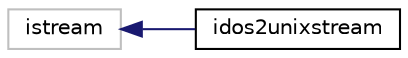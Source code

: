 digraph "Graphical Class Hierarchy"
{
 // LATEX_PDF_SIZE
  edge [fontname="Helvetica",fontsize="10",labelfontname="Helvetica",labelfontsize="10"];
  node [fontname="Helvetica",fontsize="10",shape=record];
  rankdir="LR";
  Node312 [label="istream",height=0.2,width=0.4,color="grey75", fillcolor="white", style="filled",tooltip=" "];
  Node312 -> Node0 [dir="back",color="midnightblue",fontsize="10",style="solid",fontname="Helvetica"];
  Node0 [label="idos2unixstream",height=0.2,width=0.4,color="black", fillcolor="white", style="filled",URL="$classidos2unixstream.html",tooltip=" "];
}
